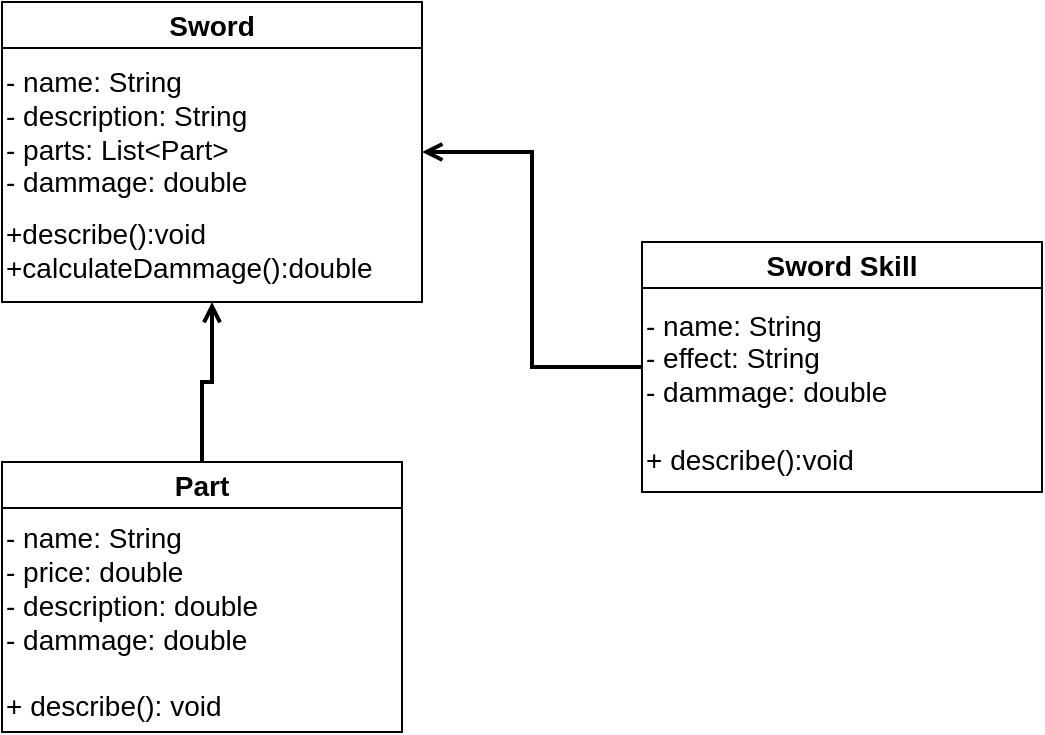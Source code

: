 <mxfile version="24.5.5" type="device">
  <diagram name="Page-1" id="mLlrIexJ9fZd_A2HoGhO">
    <mxGraphModel dx="1434" dy="762" grid="1" gridSize="10" guides="1" tooltips="1" connect="1" arrows="1" fold="1" page="1" pageScale="1" pageWidth="850" pageHeight="1100" math="0" shadow="0">
      <root>
        <mxCell id="0" />
        <mxCell id="1" parent="0" />
        <mxCell id="cjaMEO1SCx3lNwTHjd5e-4" value="Sword" style="swimlane;whiteSpace=wrap;html=1;fontSize=14;" parent="1" vertex="1">
          <mxGeometry x="190" y="310" width="210" height="150" as="geometry" />
        </mxCell>
        <mxCell id="cjaMEO1SCx3lNwTHjd5e-5" value="&lt;div style=&quot;font-size: 14px;&quot; align=&quot;left&quot;&gt;- name: String&lt;br style=&quot;font-size: 14px;&quot;&gt;- description: String&lt;/div&gt;&lt;div style=&quot;font-size: 14px;&quot; align=&quot;left&quot;&gt;- parts: List&amp;lt;Part&amp;gt;&lt;br style=&quot;font-size: 14px;&quot;&gt;- dammage: double&lt;br style=&quot;font-size: 14px;&quot;&gt;&lt;/div&gt;" style="text;html=1;align=left;verticalAlign=middle;resizable=0;points=[];autosize=1;strokeColor=none;fillColor=none;fontSize=14;" parent="cjaMEO1SCx3lNwTHjd5e-4" vertex="1">
          <mxGeometry y="25" width="140" height="80" as="geometry" />
        </mxCell>
        <mxCell id="ixdWbMYgPzcq6qW7wgS4-4" value="&lt;div style=&quot;font-size: 14px;&quot;&gt;+describe():void&lt;/div&gt;&lt;div style=&quot;font-size: 14px;&quot;&gt;+calculateDammage():double&lt;br style=&quot;font-size: 14px;&quot;&gt;&lt;/div&gt;" style="text;html=1;align=left;verticalAlign=middle;resizable=0;points=[];autosize=1;strokeColor=none;fillColor=none;fontSize=14;" vertex="1" parent="cjaMEO1SCx3lNwTHjd5e-4">
          <mxGeometry y="99" width="210" height="50" as="geometry" />
        </mxCell>
        <mxCell id="ixdWbMYgPzcq6qW7wgS4-5" style="edgeStyle=orthogonalEdgeStyle;rounded=0;orthogonalLoop=1;jettySize=auto;html=1;entryX=0.5;entryY=1;entryDx=0;entryDy=0;endArrow=open;endFill=0;strokeWidth=2;fontSize=14;" edge="1" parent="1" source="cjaMEO1SCx3lNwTHjd5e-10" target="cjaMEO1SCx3lNwTHjd5e-4">
          <mxGeometry relative="1" as="geometry" />
        </mxCell>
        <mxCell id="cjaMEO1SCx3lNwTHjd5e-10" value="Part" style="swimlane;whiteSpace=wrap;html=1;fontSize=14;" parent="1" vertex="1">
          <mxGeometry x="190" y="540" width="200" height="135" as="geometry" />
        </mxCell>
        <mxCell id="cjaMEO1SCx3lNwTHjd5e-11" value="- name: String&lt;br style=&quot;font-size: 14px;&quot;&gt;- price: double&lt;br style=&quot;font-size: 14px;&quot;&gt;- description: double&lt;br style=&quot;font-size: 14px;&quot;&gt;&lt;div style=&quot;font-size: 14px;&quot;&gt;- dammage: double&lt;/div&gt;&lt;div style=&quot;font-size: 14px;&quot;&gt;&lt;br style=&quot;font-size: 14px;&quot;&gt;&lt;/div&gt;&lt;div style=&quot;font-size: 14px;&quot;&gt;+ describe(): void&lt;br style=&quot;font-size: 14px;&quot;&gt;&lt;/div&gt;" style="text;html=1;align=left;verticalAlign=middle;resizable=0;points=[];autosize=1;strokeColor=none;fillColor=none;fontSize=14;" parent="cjaMEO1SCx3lNwTHjd5e-10" vertex="1">
          <mxGeometry y="25" width="150" height="110" as="geometry" />
        </mxCell>
        <mxCell id="ixdWbMYgPzcq6qW7wgS4-7" style="edgeStyle=orthogonalEdgeStyle;rounded=0;orthogonalLoop=1;jettySize=auto;html=1;entryX=1;entryY=0.5;entryDx=0;entryDy=0;endArrow=open;endFill=0;strokeWidth=2;fontSize=14;" edge="1" parent="1" source="cjaMEO1SCx3lNwTHjd5e-13" target="cjaMEO1SCx3lNwTHjd5e-4">
          <mxGeometry relative="1" as="geometry" />
        </mxCell>
        <mxCell id="cjaMEO1SCx3lNwTHjd5e-13" value="Sword Skill" style="swimlane;whiteSpace=wrap;html=1;fontSize=14;" parent="1" vertex="1">
          <mxGeometry x="510" y="430" width="200" height="125" as="geometry" />
        </mxCell>
        <mxCell id="cjaMEO1SCx3lNwTHjd5e-14" value="- name: String&lt;br style=&quot;font-size: 14px;&quot;&gt;- effect: String&lt;br style=&quot;font-size: 14px;&quot;&gt;&lt;div style=&quot;font-size: 14px;&quot;&gt;- dammage: double&lt;/div&gt;&lt;div style=&quot;font-size: 14px;&quot;&gt;&lt;br style=&quot;font-size: 14px;&quot;&gt;&lt;/div&gt;&lt;div style=&quot;font-size: 14px;&quot;&gt;+ describe():void&lt;br style=&quot;font-size: 14px;&quot;&gt;&lt;/div&gt;" style="text;html=1;align=left;verticalAlign=middle;resizable=0;points=[];autosize=1;strokeColor=none;fillColor=none;fontSize=14;" parent="cjaMEO1SCx3lNwTHjd5e-13" vertex="1">
          <mxGeometry y="25" width="140" height="100" as="geometry" />
        </mxCell>
      </root>
    </mxGraphModel>
  </diagram>
</mxfile>
